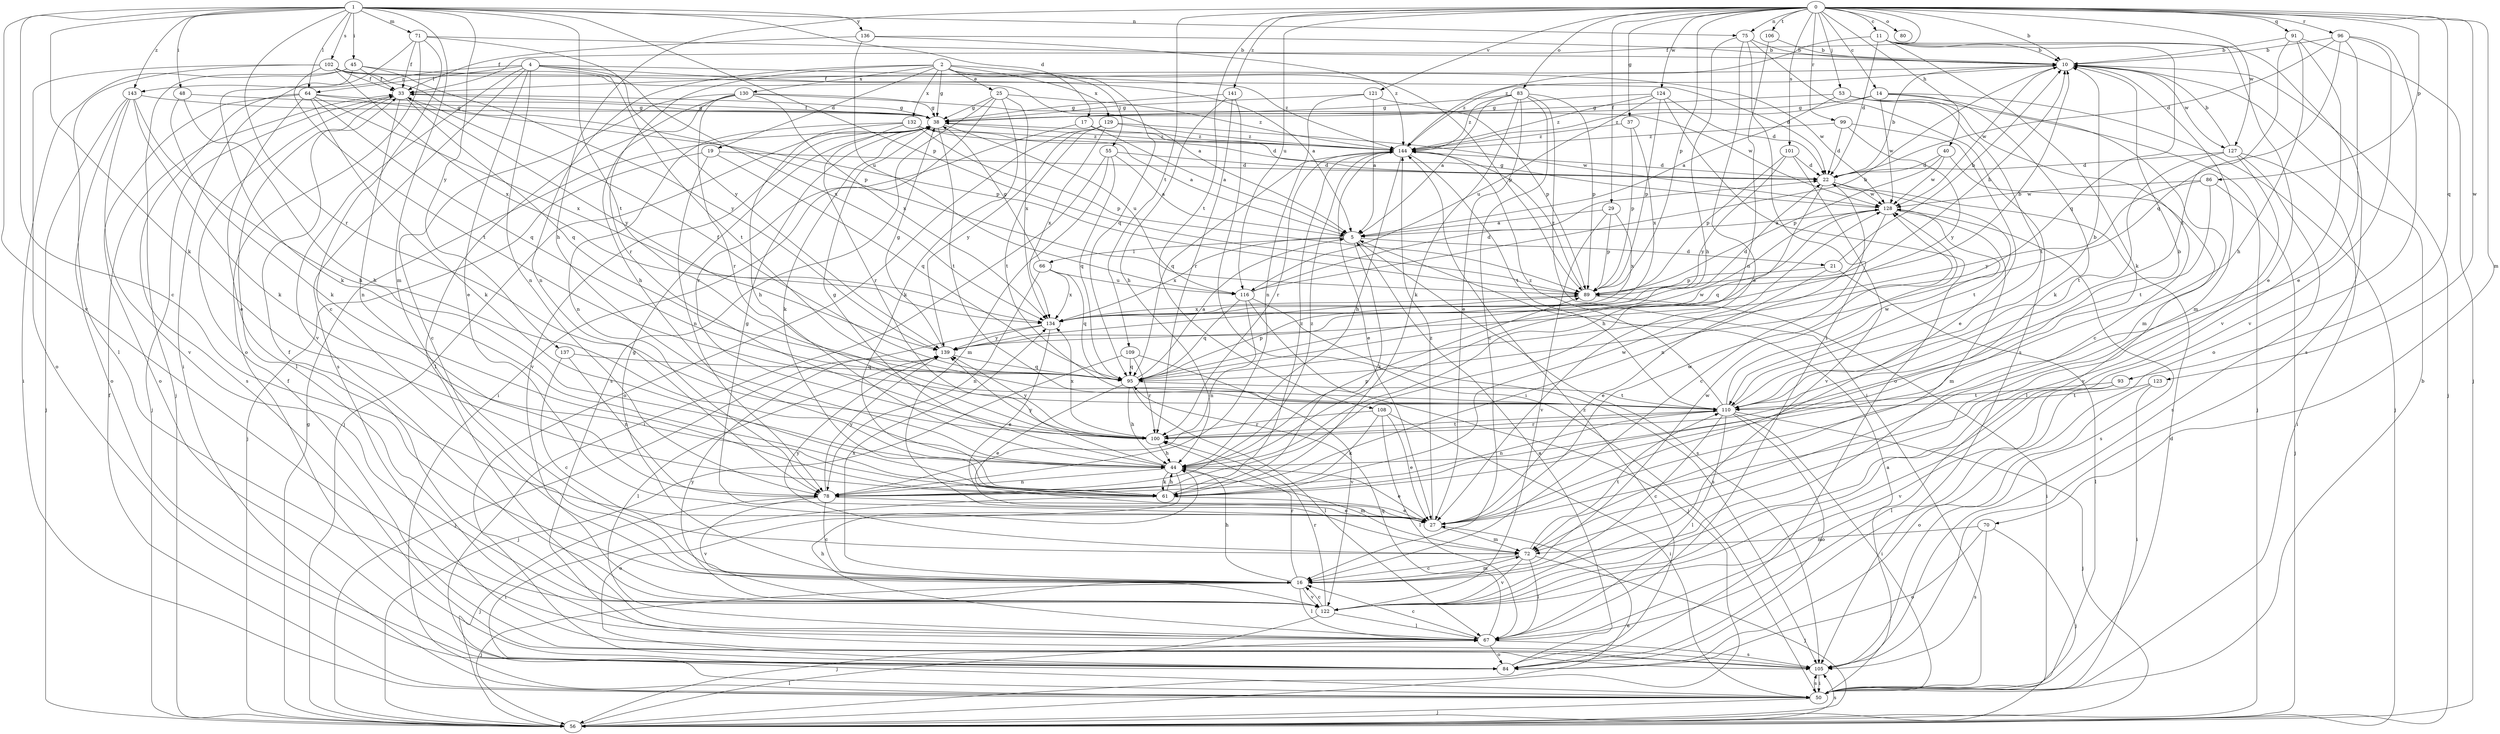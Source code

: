 strict digraph  {
0;
1;
2;
4;
5;
10;
11;
14;
16;
17;
19;
21;
22;
25;
27;
29;
33;
37;
38;
40;
44;
45;
48;
50;
53;
55;
56;
61;
64;
66;
67;
70;
71;
72;
75;
78;
80;
83;
84;
86;
89;
91;
93;
95;
96;
99;
100;
101;
102;
105;
106;
108;
109;
110;
116;
121;
122;
123;
124;
127;
128;
129;
130;
132;
134;
136;
137;
139;
141;
143;
144;
0 -> 10  [label=b];
0 -> 11  [label=c];
0 -> 14  [label=c];
0 -> 29  [label=f];
0 -> 33  [label=f];
0 -> 37  [label=g];
0 -> 40  [label=h];
0 -> 44  [label=h];
0 -> 53  [label=j];
0 -> 70  [label=m];
0 -> 75  [label=n];
0 -> 80  [label=o];
0 -> 83  [label=o];
0 -> 86  [label=p];
0 -> 89  [label=p];
0 -> 91  [label=q];
0 -> 93  [label=q];
0 -> 96  [label=r];
0 -> 99  [label=r];
0 -> 101  [label=s];
0 -> 106  [label=t];
0 -> 108  [label=t];
0 -> 109  [label=t];
0 -> 116  [label=u];
0 -> 121  [label=v];
0 -> 123  [label=w];
0 -> 124  [label=w];
0 -> 127  [label=w];
0 -> 141  [label=z];
1 -> 16  [label=c];
1 -> 17  [label=d];
1 -> 45  [label=i];
1 -> 48  [label=i];
1 -> 61  [label=k];
1 -> 64  [label=l];
1 -> 71  [label=m];
1 -> 72  [label=m];
1 -> 75  [label=n];
1 -> 89  [label=p];
1 -> 100  [label=r];
1 -> 102  [label=s];
1 -> 110  [label=t];
1 -> 122  [label=v];
1 -> 136  [label=y];
1 -> 137  [label=y];
1 -> 143  [label=z];
2 -> 19  [label=d];
2 -> 25  [label=e];
2 -> 38  [label=g];
2 -> 55  [label=j];
2 -> 78  [label=n];
2 -> 89  [label=p];
2 -> 95  [label=q];
2 -> 100  [label=r];
2 -> 129  [label=x];
2 -> 130  [label=x];
2 -> 132  [label=x];
4 -> 5  [label=a];
4 -> 27  [label=e];
4 -> 64  [label=l];
4 -> 78  [label=n];
4 -> 105  [label=s];
4 -> 110  [label=t];
4 -> 122  [label=v];
4 -> 134  [label=x];
4 -> 143  [label=z];
4 -> 144  [label=z];
5 -> 21  [label=d];
5 -> 61  [label=k];
5 -> 66  [label=l];
5 -> 105  [label=s];
5 -> 134  [label=x];
10 -> 33  [label=f];
10 -> 56  [label=j];
10 -> 72  [label=m];
10 -> 127  [label=w];
10 -> 128  [label=w];
10 -> 144  [label=z];
11 -> 10  [label=b];
11 -> 22  [label=d];
11 -> 27  [label=e];
11 -> 61  [label=k];
11 -> 95  [label=q];
11 -> 105  [label=s];
11 -> 144  [label=z];
14 -> 38  [label=g];
14 -> 56  [label=j];
14 -> 61  [label=k];
14 -> 72  [label=m];
14 -> 128  [label=w];
14 -> 144  [label=z];
16 -> 38  [label=g];
16 -> 44  [label=h];
16 -> 56  [label=j];
16 -> 67  [label=l];
16 -> 72  [label=m];
16 -> 100  [label=r];
16 -> 122  [label=v];
16 -> 128  [label=w];
16 -> 134  [label=x];
17 -> 5  [label=a];
17 -> 100  [label=r];
17 -> 144  [label=z];
19 -> 22  [label=d];
19 -> 56  [label=j];
19 -> 78  [label=n];
19 -> 95  [label=q];
21 -> 10  [label=b];
21 -> 27  [label=e];
21 -> 89  [label=p];
21 -> 50  [label=l];
22 -> 10  [label=b];
22 -> 16  [label=c];
22 -> 44  [label=h];
22 -> 110  [label=t];
22 -> 128  [label=w];
25 -> 38  [label=g];
25 -> 50  [label=i];
25 -> 61  [label=k];
25 -> 105  [label=s];
25 -> 134  [label=x];
25 -> 144  [label=z];
27 -> 38  [label=g];
27 -> 72  [label=m];
27 -> 128  [label=w];
27 -> 144  [label=z];
29 -> 5  [label=a];
29 -> 89  [label=p];
29 -> 122  [label=v];
29 -> 134  [label=x];
33 -> 38  [label=g];
33 -> 56  [label=j];
33 -> 67  [label=l];
33 -> 78  [label=n];
33 -> 95  [label=q];
33 -> 139  [label=y];
37 -> 89  [label=p];
37 -> 134  [label=x];
37 -> 144  [label=z];
38 -> 33  [label=f];
38 -> 56  [label=j];
38 -> 61  [label=k];
38 -> 110  [label=t];
38 -> 116  [label=u];
38 -> 122  [label=v];
38 -> 144  [label=z];
40 -> 22  [label=d];
40 -> 67  [label=l];
40 -> 89  [label=p];
40 -> 128  [label=w];
44 -> 27  [label=e];
44 -> 38  [label=g];
44 -> 61  [label=k];
44 -> 72  [label=m];
44 -> 78  [label=n];
44 -> 84  [label=o];
44 -> 89  [label=p];
44 -> 139  [label=y];
45 -> 33  [label=f];
45 -> 50  [label=i];
45 -> 56  [label=j];
45 -> 61  [label=k];
45 -> 128  [label=w];
45 -> 139  [label=y];
48 -> 38  [label=g];
48 -> 44  [label=h];
48 -> 61  [label=k];
50 -> 5  [label=a];
50 -> 10  [label=b];
50 -> 22  [label=d];
50 -> 33  [label=f];
50 -> 56  [label=j];
50 -> 105  [label=s];
53 -> 5  [label=a];
53 -> 16  [label=c];
53 -> 38  [label=g];
53 -> 56  [label=j];
53 -> 110  [label=t];
55 -> 5  [label=a];
55 -> 22  [label=d];
55 -> 50  [label=i];
55 -> 72  [label=m];
55 -> 95  [label=q];
56 -> 27  [label=e];
56 -> 38  [label=g];
56 -> 67  [label=l];
56 -> 105  [label=s];
61 -> 27  [label=e];
61 -> 44  [label=h];
61 -> 50  [label=i];
61 -> 128  [label=w];
61 -> 144  [label=z];
64 -> 27  [label=e];
64 -> 38  [label=g];
64 -> 61  [label=k];
64 -> 84  [label=o];
64 -> 89  [label=p];
64 -> 95  [label=q];
64 -> 105  [label=s];
64 -> 134  [label=x];
66 -> 38  [label=g];
66 -> 78  [label=n];
66 -> 95  [label=q];
66 -> 116  [label=u];
66 -> 134  [label=x];
67 -> 16  [label=c];
67 -> 44  [label=h];
67 -> 84  [label=o];
67 -> 95  [label=q];
67 -> 105  [label=s];
70 -> 56  [label=j];
70 -> 72  [label=m];
70 -> 84  [label=o];
70 -> 105  [label=s];
71 -> 10  [label=b];
71 -> 16  [label=c];
71 -> 33  [label=f];
71 -> 50  [label=i];
71 -> 84  [label=o];
71 -> 139  [label=y];
72 -> 16  [label=c];
72 -> 56  [label=j];
72 -> 67  [label=l];
72 -> 110  [label=t];
72 -> 122  [label=v];
72 -> 139  [label=y];
75 -> 10  [label=b];
75 -> 27  [label=e];
75 -> 44  [label=h];
75 -> 67  [label=l];
75 -> 105  [label=s];
78 -> 16  [label=c];
78 -> 27  [label=e];
78 -> 56  [label=j];
78 -> 122  [label=v];
78 -> 139  [label=y];
78 -> 144  [label=z];
83 -> 5  [label=a];
83 -> 16  [label=c];
83 -> 27  [label=e];
83 -> 38  [label=g];
83 -> 50  [label=i];
83 -> 61  [label=k];
83 -> 89  [label=p];
83 -> 144  [label=z];
84 -> 5  [label=a];
84 -> 144  [label=z];
86 -> 56  [label=j];
86 -> 110  [label=t];
86 -> 128  [label=w];
86 -> 139  [label=y];
89 -> 10  [label=b];
89 -> 50  [label=i];
89 -> 134  [label=x];
89 -> 144  [label=z];
91 -> 10  [label=b];
91 -> 44  [label=h];
91 -> 56  [label=j];
91 -> 110  [label=t];
91 -> 122  [label=v];
93 -> 67  [label=l];
93 -> 110  [label=t];
93 -> 122  [label=v];
95 -> 5  [label=a];
95 -> 27  [label=e];
95 -> 33  [label=f];
95 -> 44  [label=h];
95 -> 67  [label=l];
95 -> 89  [label=p];
95 -> 110  [label=t];
95 -> 128  [label=w];
96 -> 10  [label=b];
96 -> 22  [label=d];
96 -> 27  [label=e];
96 -> 84  [label=o];
96 -> 95  [label=q];
96 -> 122  [label=v];
99 -> 22  [label=d];
99 -> 27  [label=e];
99 -> 139  [label=y];
99 -> 144  [label=z];
100 -> 10  [label=b];
100 -> 44  [label=h];
100 -> 110  [label=t];
100 -> 134  [label=x];
100 -> 139  [label=y];
101 -> 22  [label=d];
101 -> 89  [label=p];
101 -> 122  [label=v];
101 -> 139  [label=y];
102 -> 5  [label=a];
102 -> 22  [label=d];
102 -> 33  [label=f];
102 -> 67  [label=l];
102 -> 84  [label=o];
102 -> 89  [label=p];
102 -> 110  [label=t];
102 -> 134  [label=x];
105 -> 33  [label=f];
105 -> 50  [label=i];
106 -> 10  [label=b];
106 -> 78  [label=n];
108 -> 27  [label=e];
108 -> 50  [label=i];
108 -> 61  [label=k];
108 -> 67  [label=l];
108 -> 100  [label=r];
109 -> 56  [label=j];
109 -> 95  [label=q];
109 -> 100  [label=r];
109 -> 122  [label=v];
110 -> 10  [label=b];
110 -> 16  [label=c];
110 -> 50  [label=i];
110 -> 56  [label=j];
110 -> 67  [label=l];
110 -> 78  [label=n];
110 -> 84  [label=o];
110 -> 100  [label=r];
110 -> 128  [label=w];
110 -> 144  [label=z];
116 -> 10  [label=b];
116 -> 22  [label=d];
116 -> 56  [label=j];
116 -> 78  [label=n];
116 -> 95  [label=q];
116 -> 105  [label=s];
121 -> 5  [label=a];
121 -> 38  [label=g];
121 -> 78  [label=n];
121 -> 89  [label=p];
122 -> 16  [label=c];
122 -> 33  [label=f];
122 -> 56  [label=j];
122 -> 67  [label=l];
122 -> 100  [label=r];
122 -> 139  [label=y];
123 -> 50  [label=i];
123 -> 84  [label=o];
123 -> 110  [label=t];
124 -> 22  [label=d];
124 -> 38  [label=g];
124 -> 84  [label=o];
124 -> 89  [label=p];
124 -> 116  [label=u];
124 -> 144  [label=z];
127 -> 10  [label=b];
127 -> 22  [label=d];
127 -> 50  [label=i];
127 -> 105  [label=s];
127 -> 110  [label=t];
127 -> 122  [label=v];
128 -> 5  [label=a];
128 -> 38  [label=g];
128 -> 72  [label=m];
128 -> 78  [label=n];
128 -> 95  [label=q];
128 -> 105  [label=s];
129 -> 84  [label=o];
129 -> 110  [label=t];
129 -> 128  [label=w];
129 -> 134  [label=x];
129 -> 139  [label=y];
129 -> 144  [label=z];
130 -> 16  [label=c];
130 -> 38  [label=g];
130 -> 44  [label=h];
130 -> 67  [label=l];
130 -> 100  [label=r];
130 -> 128  [label=w];
130 -> 134  [label=x];
132 -> 5  [label=a];
132 -> 22  [label=d];
132 -> 44  [label=h];
132 -> 78  [label=n];
132 -> 89  [label=p];
132 -> 100  [label=r];
132 -> 144  [label=z];
134 -> 10  [label=b];
134 -> 22  [label=d];
134 -> 27  [label=e];
134 -> 56  [label=j];
134 -> 139  [label=y];
136 -> 10  [label=b];
136 -> 33  [label=f];
136 -> 116  [label=u];
136 -> 144  [label=z];
137 -> 16  [label=c];
137 -> 78  [label=n];
137 -> 95  [label=q];
139 -> 38  [label=g];
139 -> 67  [label=l];
139 -> 95  [label=q];
141 -> 38  [label=g];
141 -> 44  [label=h];
141 -> 50  [label=i];
141 -> 100  [label=r];
143 -> 38  [label=g];
143 -> 44  [label=h];
143 -> 56  [label=j];
143 -> 61  [label=k];
143 -> 84  [label=o];
143 -> 122  [label=v];
144 -> 22  [label=d];
144 -> 27  [label=e];
144 -> 44  [label=h];
144 -> 95  [label=q];
144 -> 100  [label=r];
144 -> 110  [label=t];
}

